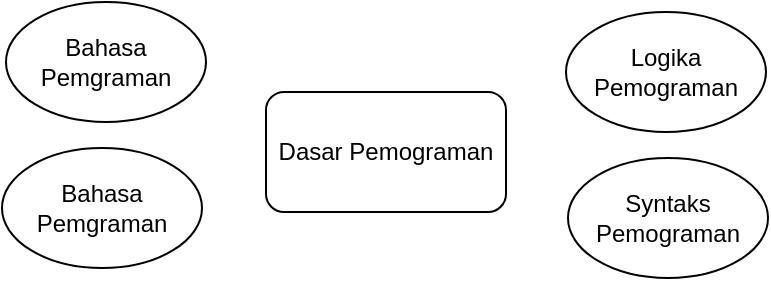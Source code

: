 <mxfile version="22.0.6" type="github">
  <diagram name="Page-1" id="x0ZHJoo8p487G2uLqanZ">
    <mxGraphModel dx="826" dy="509" grid="1" gridSize="10" guides="1" tooltips="1" connect="1" arrows="1" fold="1" page="1" pageScale="1" pageWidth="850" pageHeight="1100" math="0" shadow="0">
      <root>
        <mxCell id="0" />
        <mxCell id="1" parent="0" />
        <mxCell id="7Y25r95ySrGOq59f17NB-1" value="Dasar Pemograman" style="rounded=1;whiteSpace=wrap;html=1;" vertex="1" parent="1">
          <mxGeometry x="160" y="130" width="120" height="60" as="geometry" />
        </mxCell>
        <mxCell id="7Y25r95ySrGOq59f17NB-2" value="Logika Pemograman" style="ellipse;whiteSpace=wrap;html=1;" vertex="1" parent="1">
          <mxGeometry x="310" y="90" width="100" height="60" as="geometry" />
        </mxCell>
        <mxCell id="7Y25r95ySrGOq59f17NB-3" value="Syntaks Pemograman" style="ellipse;whiteSpace=wrap;html=1;" vertex="1" parent="1">
          <mxGeometry x="311" y="163" width="100" height="60" as="geometry" />
        </mxCell>
        <mxCell id="7Y25r95ySrGOq59f17NB-4" value="Bahasa Pemgraman" style="ellipse;whiteSpace=wrap;html=1;" vertex="1" parent="1">
          <mxGeometry x="30" y="85" width="100" height="60" as="geometry" />
        </mxCell>
        <mxCell id="7Y25r95ySrGOq59f17NB-5" value="Bahasa Pemgraman" style="ellipse;whiteSpace=wrap;html=1;" vertex="1" parent="1">
          <mxGeometry x="28" y="158" width="100" height="60" as="geometry" />
        </mxCell>
      </root>
    </mxGraphModel>
  </diagram>
</mxfile>
